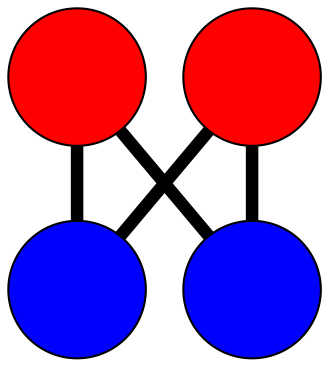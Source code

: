 graph G {
	graph [bb="-74.291,-93.017,76.436,99.492",
		overlap=false,
		sep=0.0,
		splines=true
	];
	node [color=black,
		fixedsize=true,
		fontname="Latin Modern Math",
		fontsize=42,
		height=.92,
		label="\N",
		penwidth=1,
		shape=circle,
		width=.92
	];
	edge [color=black,
		penwidth=6,
		style=bold
	];
	0	 [fillcolor=red,
		height=0.91667,
		label="",
		pos="-34.862,-42.57",
		style=filled,
		width=0.91667];
	2	 [fillcolor=blue,
		height=0.91667,
		label="",
		pos="43.436,-60.017",
		style=filled,
		width=0.91667];
	0 -- 2	 [pos="-2.563,-49.767 1.9865,-50.781 6.6634,-51.823 11.212,-52.837"];
	3	 [fillcolor=blue,
		height=0.91667,
		label="",
		pos="32.717,66.492",
		style=filled,
		width=0.91667];
	0 -- 3	 [pos="-17.459,-14.484 -7.4471,1.673 5.0967,21.917 15.138,38.122"];
	1	 [fillcolor=red,
		height=0.91667,
		label="",
		pos="-41.291,36.096",
		style=filled,
		width=0.91667];
	1 -- 2	 [pos="-19.251,11.094 -6.699,-3.1448 8.9728,-20.923 21.507,-35.141"];
	1 -- 3	 [pos="-10.762,48.634 -6.621,50.335 -2.3684,52.082 1.7796,53.785"];
}
